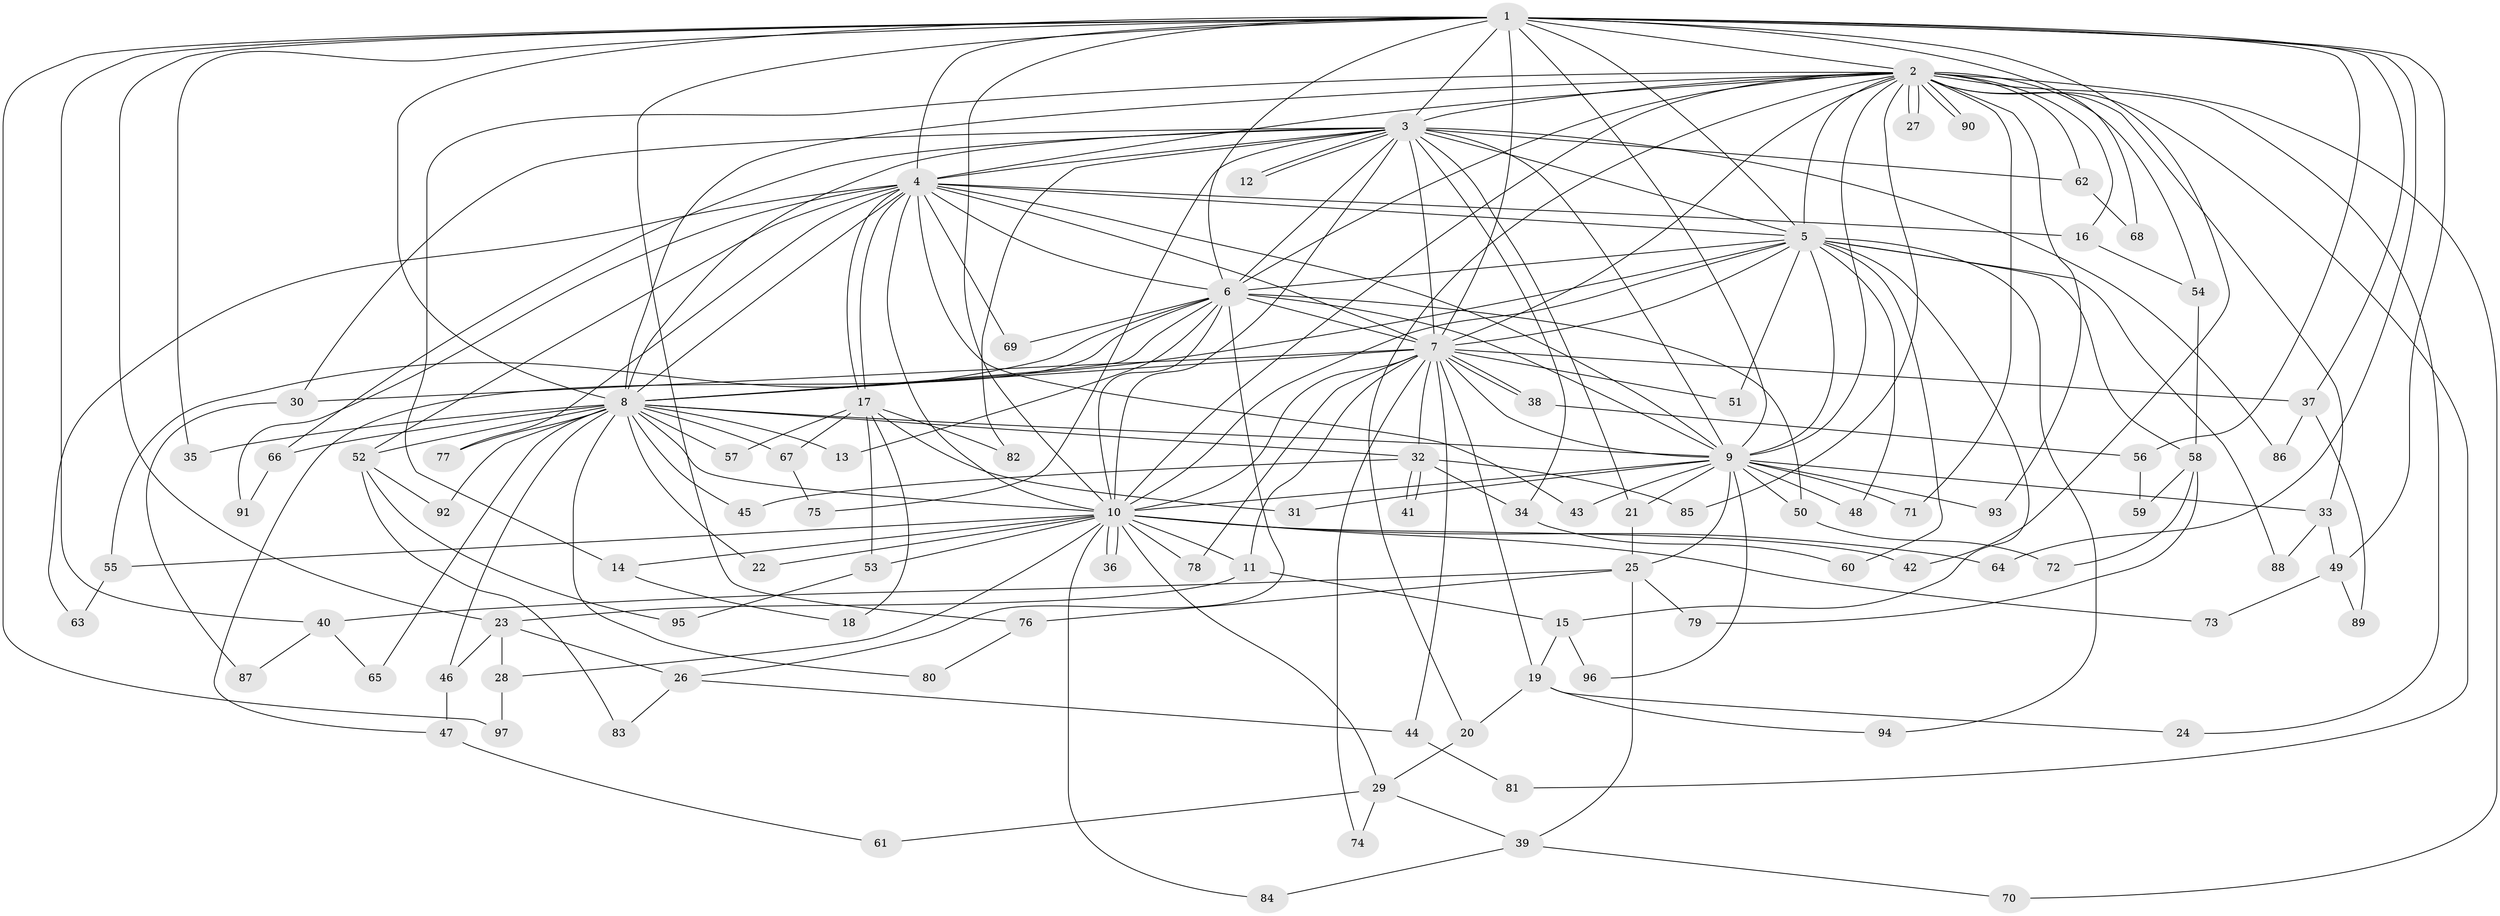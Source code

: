 // Generated by graph-tools (version 1.1) at 2025/11/02/27/25 16:11:03]
// undirected, 97 vertices, 219 edges
graph export_dot {
graph [start="1"]
  node [color=gray90,style=filled];
  1;
  2;
  3;
  4;
  5;
  6;
  7;
  8;
  9;
  10;
  11;
  12;
  13;
  14;
  15;
  16;
  17;
  18;
  19;
  20;
  21;
  22;
  23;
  24;
  25;
  26;
  27;
  28;
  29;
  30;
  31;
  32;
  33;
  34;
  35;
  36;
  37;
  38;
  39;
  40;
  41;
  42;
  43;
  44;
  45;
  46;
  47;
  48;
  49;
  50;
  51;
  52;
  53;
  54;
  55;
  56;
  57;
  58;
  59;
  60;
  61;
  62;
  63;
  64;
  65;
  66;
  67;
  68;
  69;
  70;
  71;
  72;
  73;
  74;
  75;
  76;
  77;
  78;
  79;
  80;
  81;
  82;
  83;
  84;
  85;
  86;
  87;
  88;
  89;
  90;
  91;
  92;
  93;
  94;
  95;
  96;
  97;
  1 -- 2;
  1 -- 3;
  1 -- 4;
  1 -- 5;
  1 -- 6;
  1 -- 7;
  1 -- 8;
  1 -- 9;
  1 -- 10;
  1 -- 23;
  1 -- 35;
  1 -- 37;
  1 -- 40;
  1 -- 42;
  1 -- 49;
  1 -- 56;
  1 -- 64;
  1 -- 68;
  1 -- 76;
  1 -- 97;
  2 -- 3;
  2 -- 4;
  2 -- 5;
  2 -- 6;
  2 -- 7;
  2 -- 8;
  2 -- 9;
  2 -- 10;
  2 -- 14;
  2 -- 16;
  2 -- 20;
  2 -- 24;
  2 -- 27;
  2 -- 27;
  2 -- 33;
  2 -- 54;
  2 -- 62;
  2 -- 70;
  2 -- 71;
  2 -- 81;
  2 -- 85;
  2 -- 90;
  2 -- 90;
  2 -- 93;
  3 -- 4;
  3 -- 5;
  3 -- 6;
  3 -- 7;
  3 -- 8;
  3 -- 9;
  3 -- 10;
  3 -- 12;
  3 -- 12;
  3 -- 21;
  3 -- 30;
  3 -- 34;
  3 -- 62;
  3 -- 66;
  3 -- 75;
  3 -- 82;
  3 -- 86;
  4 -- 5;
  4 -- 6;
  4 -- 7;
  4 -- 8;
  4 -- 9;
  4 -- 10;
  4 -- 16;
  4 -- 17;
  4 -- 17;
  4 -- 43;
  4 -- 52;
  4 -- 63;
  4 -- 69;
  4 -- 77;
  4 -- 91;
  5 -- 6;
  5 -- 7;
  5 -- 8;
  5 -- 9;
  5 -- 10;
  5 -- 15;
  5 -- 48;
  5 -- 51;
  5 -- 58;
  5 -- 60;
  5 -- 88;
  5 -- 94;
  6 -- 7;
  6 -- 8;
  6 -- 9;
  6 -- 10;
  6 -- 13;
  6 -- 26;
  6 -- 47;
  6 -- 50;
  6 -- 55;
  6 -- 69;
  7 -- 8;
  7 -- 9;
  7 -- 10;
  7 -- 11;
  7 -- 19;
  7 -- 30;
  7 -- 32;
  7 -- 37;
  7 -- 38;
  7 -- 38;
  7 -- 44;
  7 -- 51;
  7 -- 74;
  7 -- 78;
  8 -- 9;
  8 -- 10;
  8 -- 13;
  8 -- 22;
  8 -- 32;
  8 -- 35;
  8 -- 45;
  8 -- 46;
  8 -- 52;
  8 -- 57;
  8 -- 65;
  8 -- 66;
  8 -- 67;
  8 -- 77;
  8 -- 80;
  8 -- 92;
  9 -- 10;
  9 -- 21;
  9 -- 25;
  9 -- 31;
  9 -- 33;
  9 -- 43;
  9 -- 48;
  9 -- 50;
  9 -- 71;
  9 -- 93;
  9 -- 96;
  10 -- 11;
  10 -- 14;
  10 -- 22;
  10 -- 28;
  10 -- 29;
  10 -- 36;
  10 -- 36;
  10 -- 42;
  10 -- 53;
  10 -- 55;
  10 -- 64;
  10 -- 73;
  10 -- 78;
  10 -- 84;
  11 -- 15;
  11 -- 23;
  14 -- 18;
  15 -- 19;
  15 -- 96;
  16 -- 54;
  17 -- 18;
  17 -- 31;
  17 -- 53;
  17 -- 57;
  17 -- 67;
  17 -- 82;
  19 -- 20;
  19 -- 24;
  19 -- 94;
  20 -- 29;
  21 -- 25;
  23 -- 26;
  23 -- 28;
  23 -- 46;
  25 -- 39;
  25 -- 40;
  25 -- 76;
  25 -- 79;
  26 -- 44;
  26 -- 83;
  28 -- 97;
  29 -- 39;
  29 -- 61;
  29 -- 74;
  30 -- 87;
  32 -- 34;
  32 -- 41;
  32 -- 41;
  32 -- 45;
  32 -- 85;
  33 -- 49;
  33 -- 88;
  34 -- 60;
  37 -- 86;
  37 -- 89;
  38 -- 56;
  39 -- 70;
  39 -- 84;
  40 -- 65;
  40 -- 87;
  44 -- 81;
  46 -- 47;
  47 -- 61;
  49 -- 73;
  49 -- 89;
  50 -- 72;
  52 -- 83;
  52 -- 92;
  52 -- 95;
  53 -- 95;
  54 -- 58;
  55 -- 63;
  56 -- 59;
  58 -- 59;
  58 -- 72;
  58 -- 79;
  62 -- 68;
  66 -- 91;
  67 -- 75;
  76 -- 80;
}
